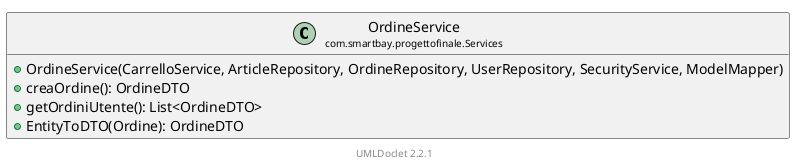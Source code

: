 @startuml
    ' Copyright to this UML and generated images belongs to the author of the corresponding Java sources.

    ' This UML was generated by UMLDoclet (C) Copyright 2016-2025 Talsma ICT.
    ' UMLDoclet 2.2.1 is licensed under the Apache License, version 2.0
    ' and contains parts of PlantUML 1.2024.7 (ASL) Copyright 2009-2025, Arnaud Roques.

    !pragma layout smetana

    set namespaceSeparator none
    hide empty fields
    hide empty methods

    class "<size:14>OrdineService\n<size:10>com.smartbay.progettofinale.Services" as com.smartbay.progettofinale.Services.OrdineService [[OrdineService.html]] {
        +OrdineService(CarrelloService, ArticleRepository, OrdineRepository, UserRepository, SecurityService, ModelMapper)
        +creaOrdine(): OrdineDTO
        +getOrdiniUtente(): List<OrdineDTO>
        +EntityToDTO(Ordine): OrdineDTO
    }

    <style>
        footer {
            HyperLinkColor #8
            HyperLinkUnderlineThickness 0
        }
    </style>
    footer \n[[https://github.com/talsma-ict/umldoclet UMLDoclet 2.2.1]]
    ' Generated 2025-08-31T20:08:01.624326949+02:00[Europe/Rome]
@enduml
